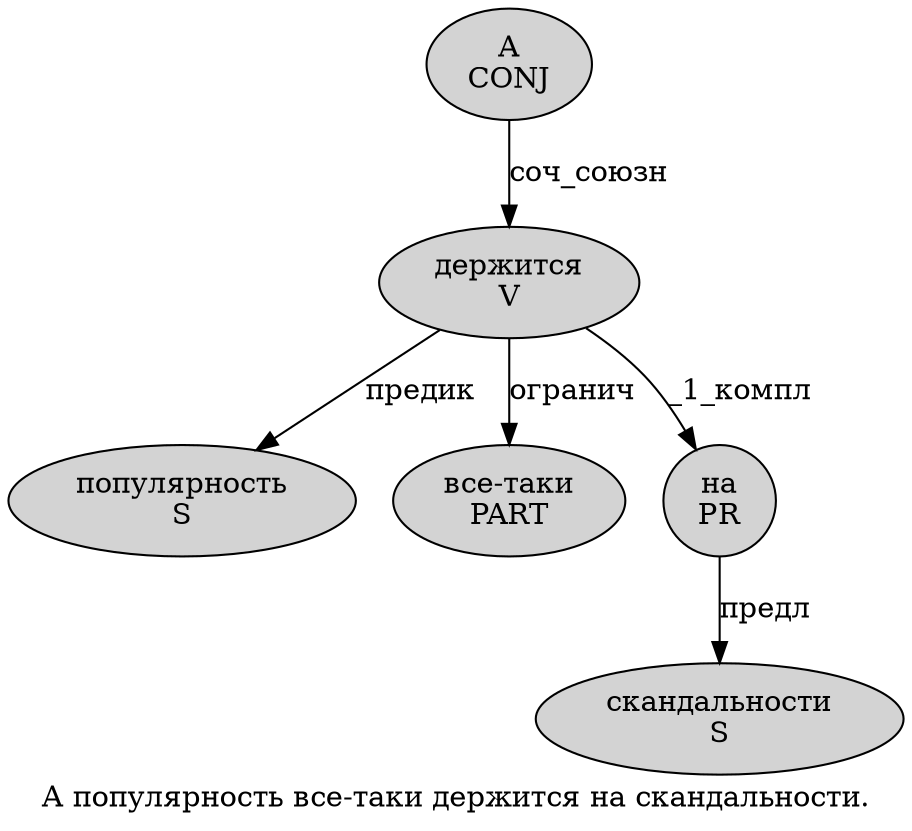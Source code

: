 digraph SENTENCE_3092 {
	graph [label="А популярность все-таки держится на скандальности."]
	node [style=filled]
		0 [label="А
CONJ" color="" fillcolor=lightgray penwidth=1 shape=ellipse]
		1 [label="популярность
S" color="" fillcolor=lightgray penwidth=1 shape=ellipse]
		2 [label="все-таки
PART" color="" fillcolor=lightgray penwidth=1 shape=ellipse]
		3 [label="держится
V" color="" fillcolor=lightgray penwidth=1 shape=ellipse]
		4 [label="на
PR" color="" fillcolor=lightgray penwidth=1 shape=ellipse]
		5 [label="скандальности
S" color="" fillcolor=lightgray penwidth=1 shape=ellipse]
			3 -> 1 [label="предик"]
			3 -> 2 [label="огранич"]
			3 -> 4 [label="_1_компл"]
			4 -> 5 [label="предл"]
			0 -> 3 [label="соч_союзн"]
}